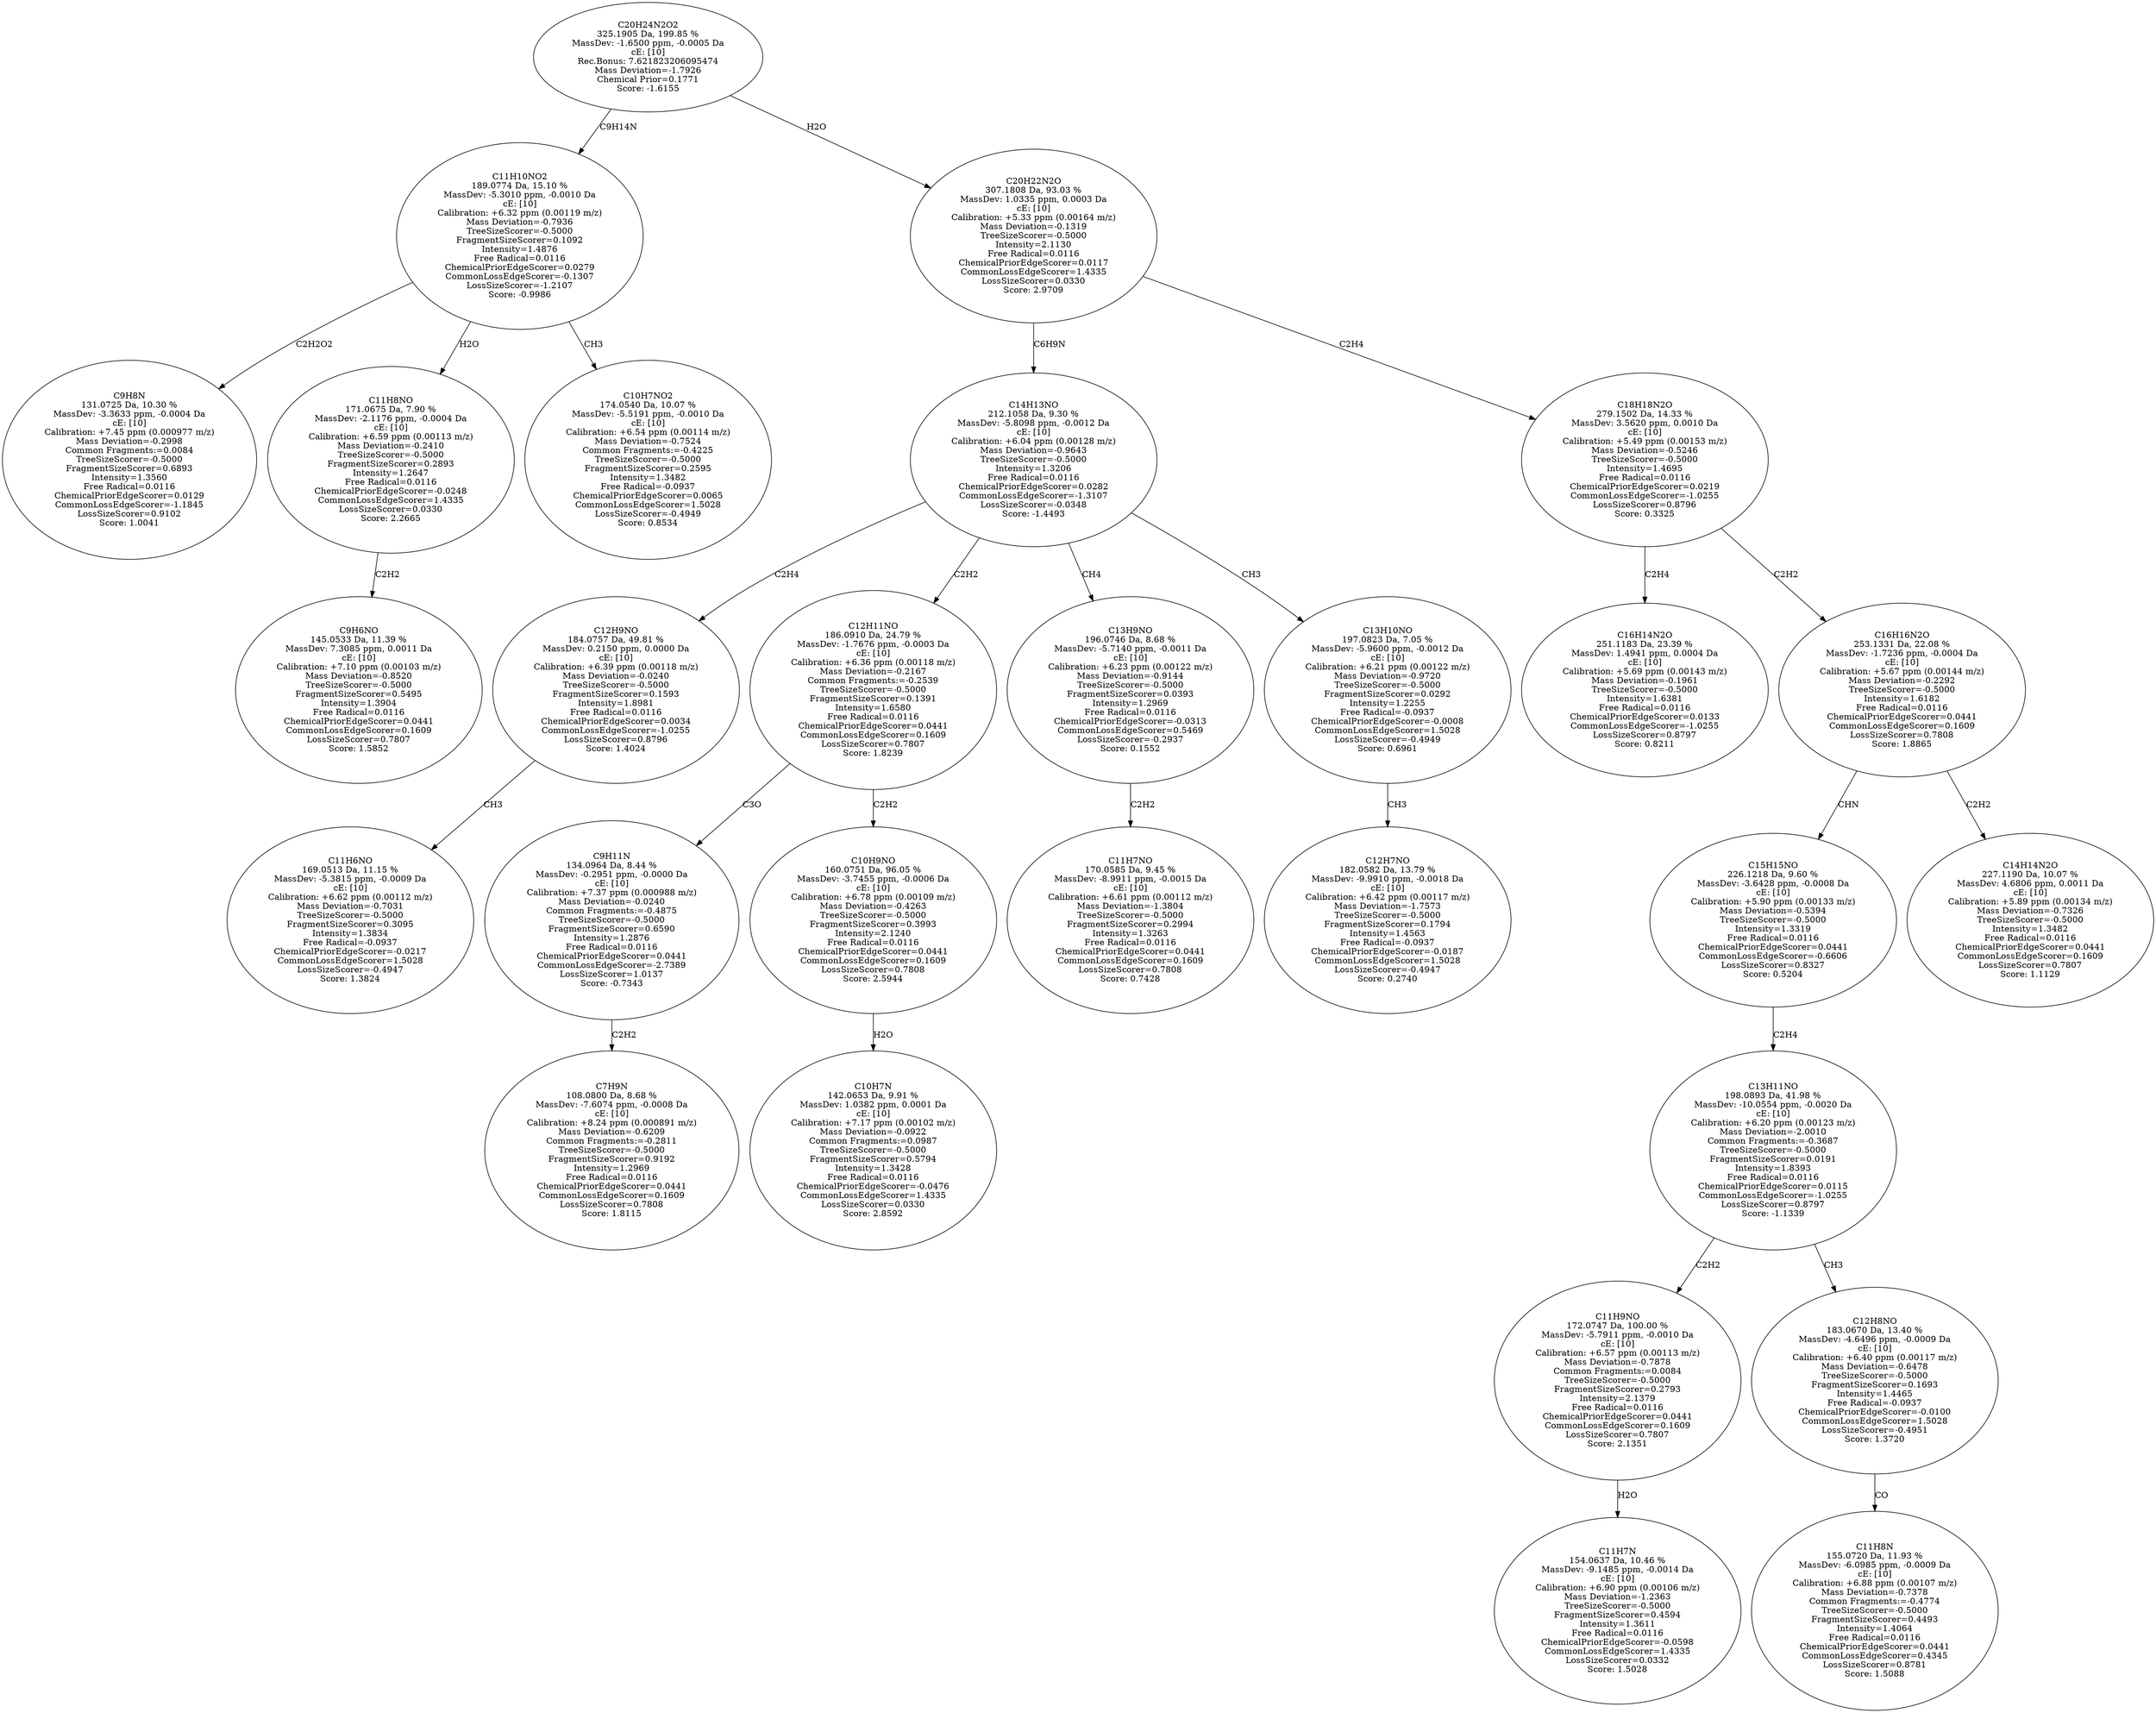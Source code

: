 strict digraph {
v1 [label="C9H8N\n131.0725 Da, 10.30 %\nMassDev: -3.3633 ppm, -0.0004 Da\ncE: [10]\nCalibration: +7.45 ppm (0.000977 m/z)\nMass Deviation=-0.2998\nCommon Fragments:=0.0084\nTreeSizeScorer=-0.5000\nFragmentSizeScorer=0.6893\nIntensity=1.3560\nFree Radical=0.0116\nChemicalPriorEdgeScorer=0.0129\nCommonLossEdgeScorer=-1.1845\nLossSizeScorer=0.9102\nScore: 1.0041"];
v2 [label="C9H6NO\n145.0533 Da, 11.39 %\nMassDev: 7.3085 ppm, 0.0011 Da\ncE: [10]\nCalibration: +7.10 ppm (0.00103 m/z)\nMass Deviation=-0.8520\nTreeSizeScorer=-0.5000\nFragmentSizeScorer=0.5495\nIntensity=1.3904\nFree Radical=0.0116\nChemicalPriorEdgeScorer=0.0441\nCommonLossEdgeScorer=0.1609\nLossSizeScorer=0.7807\nScore: 1.5852"];
v3 [label="C11H8NO\n171.0675 Da, 7.90 %\nMassDev: -2.1176 ppm, -0.0004 Da\ncE: [10]\nCalibration: +6.59 ppm (0.00113 m/z)\nMass Deviation=-0.2410\nTreeSizeScorer=-0.5000\nFragmentSizeScorer=0.2893\nIntensity=1.2647\nFree Radical=0.0116\nChemicalPriorEdgeScorer=-0.0248\nCommonLossEdgeScorer=1.4335\nLossSizeScorer=0.0330\nScore: 2.2665"];
v4 [label="C10H7NO2\n174.0540 Da, 10.07 %\nMassDev: -5.5191 ppm, -0.0010 Da\ncE: [10]\nCalibration: +6.54 ppm (0.00114 m/z)\nMass Deviation=-0.7524\nCommon Fragments:=-0.4225\nTreeSizeScorer=-0.5000\nFragmentSizeScorer=0.2595\nIntensity=1.3482\nFree Radical=-0.0937\nChemicalPriorEdgeScorer=0.0065\nCommonLossEdgeScorer=1.5028\nLossSizeScorer=-0.4949\nScore: 0.8534"];
v5 [label="C11H10NO2\n189.0774 Da, 15.10 %\nMassDev: -5.3010 ppm, -0.0010 Da\ncE: [10]\nCalibration: +6.32 ppm (0.00119 m/z)\nMass Deviation=-0.7936\nTreeSizeScorer=-0.5000\nFragmentSizeScorer=0.1092\nIntensity=1.4876\nFree Radical=0.0116\nChemicalPriorEdgeScorer=0.0279\nCommonLossEdgeScorer=-0.1307\nLossSizeScorer=-1.2107\nScore: -0.9986"];
v6 [label="C11H6NO\n169.0513 Da, 11.15 %\nMassDev: -5.3815 ppm, -0.0009 Da\ncE: [10]\nCalibration: +6.62 ppm (0.00112 m/z)\nMass Deviation=-0.7031\nTreeSizeScorer=-0.5000\nFragmentSizeScorer=0.3095\nIntensity=1.3834\nFree Radical=-0.0937\nChemicalPriorEdgeScorer=-0.0217\nCommonLossEdgeScorer=1.5028\nLossSizeScorer=-0.4947\nScore: 1.3824"];
v7 [label="C12H9NO\n184.0757 Da, 49.81 %\nMassDev: 0.2150 ppm, 0.0000 Da\ncE: [10]\nCalibration: +6.39 ppm (0.00118 m/z)\nMass Deviation=-0.0240\nTreeSizeScorer=-0.5000\nFragmentSizeScorer=0.1593\nIntensity=1.8981\nFree Radical=0.0116\nChemicalPriorEdgeScorer=0.0034\nCommonLossEdgeScorer=-1.0255\nLossSizeScorer=0.8796\nScore: 1.4024"];
v8 [label="C7H9N\n108.0800 Da, 8.68 %\nMassDev: -7.6074 ppm, -0.0008 Da\ncE: [10]\nCalibration: +8.24 ppm (0.000891 m/z)\nMass Deviation=-0.6209\nCommon Fragments:=-0.2811\nTreeSizeScorer=-0.5000\nFragmentSizeScorer=0.9192\nIntensity=1.2969\nFree Radical=0.0116\nChemicalPriorEdgeScorer=0.0441\nCommonLossEdgeScorer=0.1609\nLossSizeScorer=0.7808\nScore: 1.8115"];
v9 [label="C9H11N\n134.0964 Da, 8.44 %\nMassDev: -0.2951 ppm, -0.0000 Da\ncE: [10]\nCalibration: +7.37 ppm (0.000988 m/z)\nMass Deviation=-0.0240\nCommon Fragments:=-0.4875\nTreeSizeScorer=-0.5000\nFragmentSizeScorer=0.6590\nIntensity=1.2876\nFree Radical=0.0116\nChemicalPriorEdgeScorer=0.0441\nCommonLossEdgeScorer=-2.7389\nLossSizeScorer=1.0137\nScore: -0.7343"];
v10 [label="C10H7N\n142.0653 Da, 9.91 %\nMassDev: 1.0382 ppm, 0.0001 Da\ncE: [10]\nCalibration: +7.17 ppm (0.00102 m/z)\nMass Deviation=-0.0922\nCommon Fragments:=0.0987\nTreeSizeScorer=-0.5000\nFragmentSizeScorer=0.5794\nIntensity=1.3428\nFree Radical=0.0116\nChemicalPriorEdgeScorer=-0.0476\nCommonLossEdgeScorer=1.4335\nLossSizeScorer=0.0330\nScore: 2.8592"];
v11 [label="C10H9NO\n160.0751 Da, 96.05 %\nMassDev: -3.7455 ppm, -0.0006 Da\ncE: [10]\nCalibration: +6.78 ppm (0.00109 m/z)\nMass Deviation=-0.4263\nTreeSizeScorer=-0.5000\nFragmentSizeScorer=0.3993\nIntensity=2.1240\nFree Radical=0.0116\nChemicalPriorEdgeScorer=0.0441\nCommonLossEdgeScorer=0.1609\nLossSizeScorer=0.7808\nScore: 2.5944"];
v12 [label="C12H11NO\n186.0910 Da, 24.79 %\nMassDev: -1.7676 ppm, -0.0003 Da\ncE: [10]\nCalibration: +6.36 ppm (0.00118 m/z)\nMass Deviation=-0.2167\nCommon Fragments:=-0.2539\nTreeSizeScorer=-0.5000\nFragmentSizeScorer=0.1391\nIntensity=1.6580\nFree Radical=0.0116\nChemicalPriorEdgeScorer=0.0441\nCommonLossEdgeScorer=0.1609\nLossSizeScorer=0.7807\nScore: 1.8239"];
v13 [label="C11H7NO\n170.0585 Da, 9.45 %\nMassDev: -8.9911 ppm, -0.0015 Da\ncE: [10]\nCalibration: +6.61 ppm (0.00112 m/z)\nMass Deviation=-1.3804\nTreeSizeScorer=-0.5000\nFragmentSizeScorer=0.2994\nIntensity=1.3263\nFree Radical=0.0116\nChemicalPriorEdgeScorer=0.0441\nCommonLossEdgeScorer=0.1609\nLossSizeScorer=0.7808\nScore: 0.7428"];
v14 [label="C13H9NO\n196.0746 Da, 8.68 %\nMassDev: -5.7140 ppm, -0.0011 Da\ncE: [10]\nCalibration: +6.23 ppm (0.00122 m/z)\nMass Deviation=-0.9144\nTreeSizeScorer=-0.5000\nFragmentSizeScorer=0.0393\nIntensity=1.2969\nFree Radical=0.0116\nChemicalPriorEdgeScorer=-0.0313\nCommonLossEdgeScorer=0.5469\nLossSizeScorer=-0.2937\nScore: 0.1552"];
v15 [label="C12H7NO\n182.0582 Da, 13.79 %\nMassDev: -9.9910 ppm, -0.0018 Da\ncE: [10]\nCalibration: +6.42 ppm (0.00117 m/z)\nMass Deviation=-1.7573\nTreeSizeScorer=-0.5000\nFragmentSizeScorer=0.1794\nIntensity=1.4563\nFree Radical=-0.0937\nChemicalPriorEdgeScorer=-0.0187\nCommonLossEdgeScorer=1.5028\nLossSizeScorer=-0.4947\nScore: 0.2740"];
v16 [label="C13H10NO\n197.0823 Da, 7.05 %\nMassDev: -5.9600 ppm, -0.0012 Da\ncE: [10]\nCalibration: +6.21 ppm (0.00122 m/z)\nMass Deviation=-0.9720\nTreeSizeScorer=-0.5000\nFragmentSizeScorer=0.0292\nIntensity=1.2255\nFree Radical=-0.0937\nChemicalPriorEdgeScorer=-0.0008\nCommonLossEdgeScorer=1.5028\nLossSizeScorer=-0.4949\nScore: 0.6961"];
v17 [label="C14H13NO\n212.1058 Da, 9.30 %\nMassDev: -5.8098 ppm, -0.0012 Da\ncE: [10]\nCalibration: +6.04 ppm (0.00128 m/z)\nMass Deviation=-0.9643\nTreeSizeScorer=-0.5000\nIntensity=1.3206\nFree Radical=0.0116\nChemicalPriorEdgeScorer=0.0282\nCommonLossEdgeScorer=-1.3107\nLossSizeScorer=-0.0348\nScore: -1.4493"];
v18 [label="C16H14N2O\n251.1183 Da, 23.39 %\nMassDev: 1.4941 ppm, 0.0004 Da\ncE: [10]\nCalibration: +5.69 ppm (0.00143 m/z)\nMass Deviation=-0.1961\nTreeSizeScorer=-0.5000\nIntensity=1.6381\nFree Radical=0.0116\nChemicalPriorEdgeScorer=0.0133\nCommonLossEdgeScorer=-1.0255\nLossSizeScorer=0.8797\nScore: 0.8211"];
v19 [label="C11H7N\n154.0637 Da, 10.46 %\nMassDev: -9.1485 ppm, -0.0014 Da\ncE: [10]\nCalibration: +6.90 ppm (0.00106 m/z)\nMass Deviation=-1.2363\nTreeSizeScorer=-0.5000\nFragmentSizeScorer=0.4594\nIntensity=1.3611\nFree Radical=0.0116\nChemicalPriorEdgeScorer=-0.0598\nCommonLossEdgeScorer=1.4335\nLossSizeScorer=0.0332\nScore: 1.5028"];
v20 [label="C11H9NO\n172.0747 Da, 100.00 %\nMassDev: -5.7911 ppm, -0.0010 Da\ncE: [10]\nCalibration: +6.57 ppm (0.00113 m/z)\nMass Deviation=-0.7878\nCommon Fragments:=0.0084\nTreeSizeScorer=-0.5000\nFragmentSizeScorer=0.2793\nIntensity=2.1379\nFree Radical=0.0116\nChemicalPriorEdgeScorer=0.0441\nCommonLossEdgeScorer=0.1609\nLossSizeScorer=0.7807\nScore: 2.1351"];
v21 [label="C11H8N\n155.0720 Da, 11.93 %\nMassDev: -6.0985 ppm, -0.0009 Da\ncE: [10]\nCalibration: +6.88 ppm (0.00107 m/z)\nMass Deviation=-0.7378\nCommon Fragments:=-0.4774\nTreeSizeScorer=-0.5000\nFragmentSizeScorer=0.4493\nIntensity=1.4064\nFree Radical=0.0116\nChemicalPriorEdgeScorer=0.0441\nCommonLossEdgeScorer=0.4345\nLossSizeScorer=0.8781\nScore: 1.5088"];
v22 [label="C12H8NO\n183.0670 Da, 13.40 %\nMassDev: -4.6496 ppm, -0.0009 Da\ncE: [10]\nCalibration: +6.40 ppm (0.00117 m/z)\nMass Deviation=-0.6478\nTreeSizeScorer=-0.5000\nFragmentSizeScorer=0.1693\nIntensity=1.4465\nFree Radical=-0.0937\nChemicalPriorEdgeScorer=-0.0100\nCommonLossEdgeScorer=1.5028\nLossSizeScorer=-0.4951\nScore: 1.3720"];
v23 [label="C13H11NO\n198.0893 Da, 41.98 %\nMassDev: -10.0554 ppm, -0.0020 Da\ncE: [10]\nCalibration: +6.20 ppm (0.00123 m/z)\nMass Deviation=-2.0010\nCommon Fragments:=-0.3687\nTreeSizeScorer=-0.5000\nFragmentSizeScorer=0.0191\nIntensity=1.8393\nFree Radical=0.0116\nChemicalPriorEdgeScorer=0.0115\nCommonLossEdgeScorer=-1.0255\nLossSizeScorer=0.8797\nScore: -1.1339"];
v24 [label="C15H15NO\n226.1218 Da, 9.60 %\nMassDev: -3.6428 ppm, -0.0008 Da\ncE: [10]\nCalibration: +5.90 ppm (0.00133 m/z)\nMass Deviation=-0.5394\nTreeSizeScorer=-0.5000\nIntensity=1.3319\nFree Radical=0.0116\nChemicalPriorEdgeScorer=0.0441\nCommonLossEdgeScorer=-0.6606\nLossSizeScorer=0.8327\nScore: 0.5204"];
v25 [label="C14H14N2O\n227.1190 Da, 10.07 %\nMassDev: 4.6806 ppm, 0.0011 Da\ncE: [10]\nCalibration: +5.89 ppm (0.00134 m/z)\nMass Deviation=-0.7326\nTreeSizeScorer=-0.5000\nIntensity=1.3482\nFree Radical=0.0116\nChemicalPriorEdgeScorer=0.0441\nCommonLossEdgeScorer=0.1609\nLossSizeScorer=0.7807\nScore: 1.1129"];
v26 [label="C16H16N2O\n253.1331 Da, 22.08 %\nMassDev: -1.7236 ppm, -0.0004 Da\ncE: [10]\nCalibration: +5.67 ppm (0.00144 m/z)\nMass Deviation=-0.2292\nTreeSizeScorer=-0.5000\nIntensity=1.6182\nFree Radical=0.0116\nChemicalPriorEdgeScorer=0.0441\nCommonLossEdgeScorer=0.1609\nLossSizeScorer=0.7808\nScore: 1.8865"];
v27 [label="C18H18N2O\n279.1502 Da, 14.33 %\nMassDev: 3.5620 ppm, 0.0010 Da\ncE: [10]\nCalibration: +5.49 ppm (0.00153 m/z)\nMass Deviation=-0.5246\nTreeSizeScorer=-0.5000\nIntensity=1.4695\nFree Radical=0.0116\nChemicalPriorEdgeScorer=0.0219\nCommonLossEdgeScorer=-1.0255\nLossSizeScorer=0.8796\nScore: 0.3325"];
v28 [label="C20H22N2O\n307.1808 Da, 93.03 %\nMassDev: 1.0335 ppm, 0.0003 Da\ncE: [10]\nCalibration: +5.33 ppm (0.00164 m/z)\nMass Deviation=-0.1319\nTreeSizeScorer=-0.5000\nIntensity=2.1130\nFree Radical=0.0116\nChemicalPriorEdgeScorer=0.0117\nCommonLossEdgeScorer=1.4335\nLossSizeScorer=0.0330\nScore: 2.9709"];
v29 [label="C20H24N2O2\n325.1905 Da, 199.85 %\nMassDev: -1.6500 ppm, -0.0005 Da\ncE: [10]\nRec.Bonus: 7.621823206095474\nMass Deviation=-1.7926\nChemical Prior=0.1771\nScore: -1.6155"];
v5 -> v1 [label="C2H2O2"];
v3 -> v2 [label="C2H2"];
v5 -> v3 [label="H2O"];
v5 -> v4 [label="CH3"];
v29 -> v5 [label="C9H14N"];
v7 -> v6 [label="CH3"];
v17 -> v7 [label="C2H4"];
v9 -> v8 [label="C2H2"];
v12 -> v9 [label="C3O"];
v11 -> v10 [label="H2O"];
v12 -> v11 [label="C2H2"];
v17 -> v12 [label="C2H2"];
v14 -> v13 [label="C2H2"];
v17 -> v14 [label="CH4"];
v16 -> v15 [label="CH3"];
v17 -> v16 [label="CH3"];
v28 -> v17 [label="C6H9N"];
v27 -> v18 [label="C2H4"];
v20 -> v19 [label="H2O"];
v23 -> v20 [label="C2H2"];
v22 -> v21 [label="CO"];
v23 -> v22 [label="CH3"];
v24 -> v23 [label="C2H4"];
v26 -> v24 [label="CHN"];
v26 -> v25 [label="C2H2"];
v27 -> v26 [label="C2H2"];
v28 -> v27 [label="C2H4"];
v29 -> v28 [label="H2O"];
}